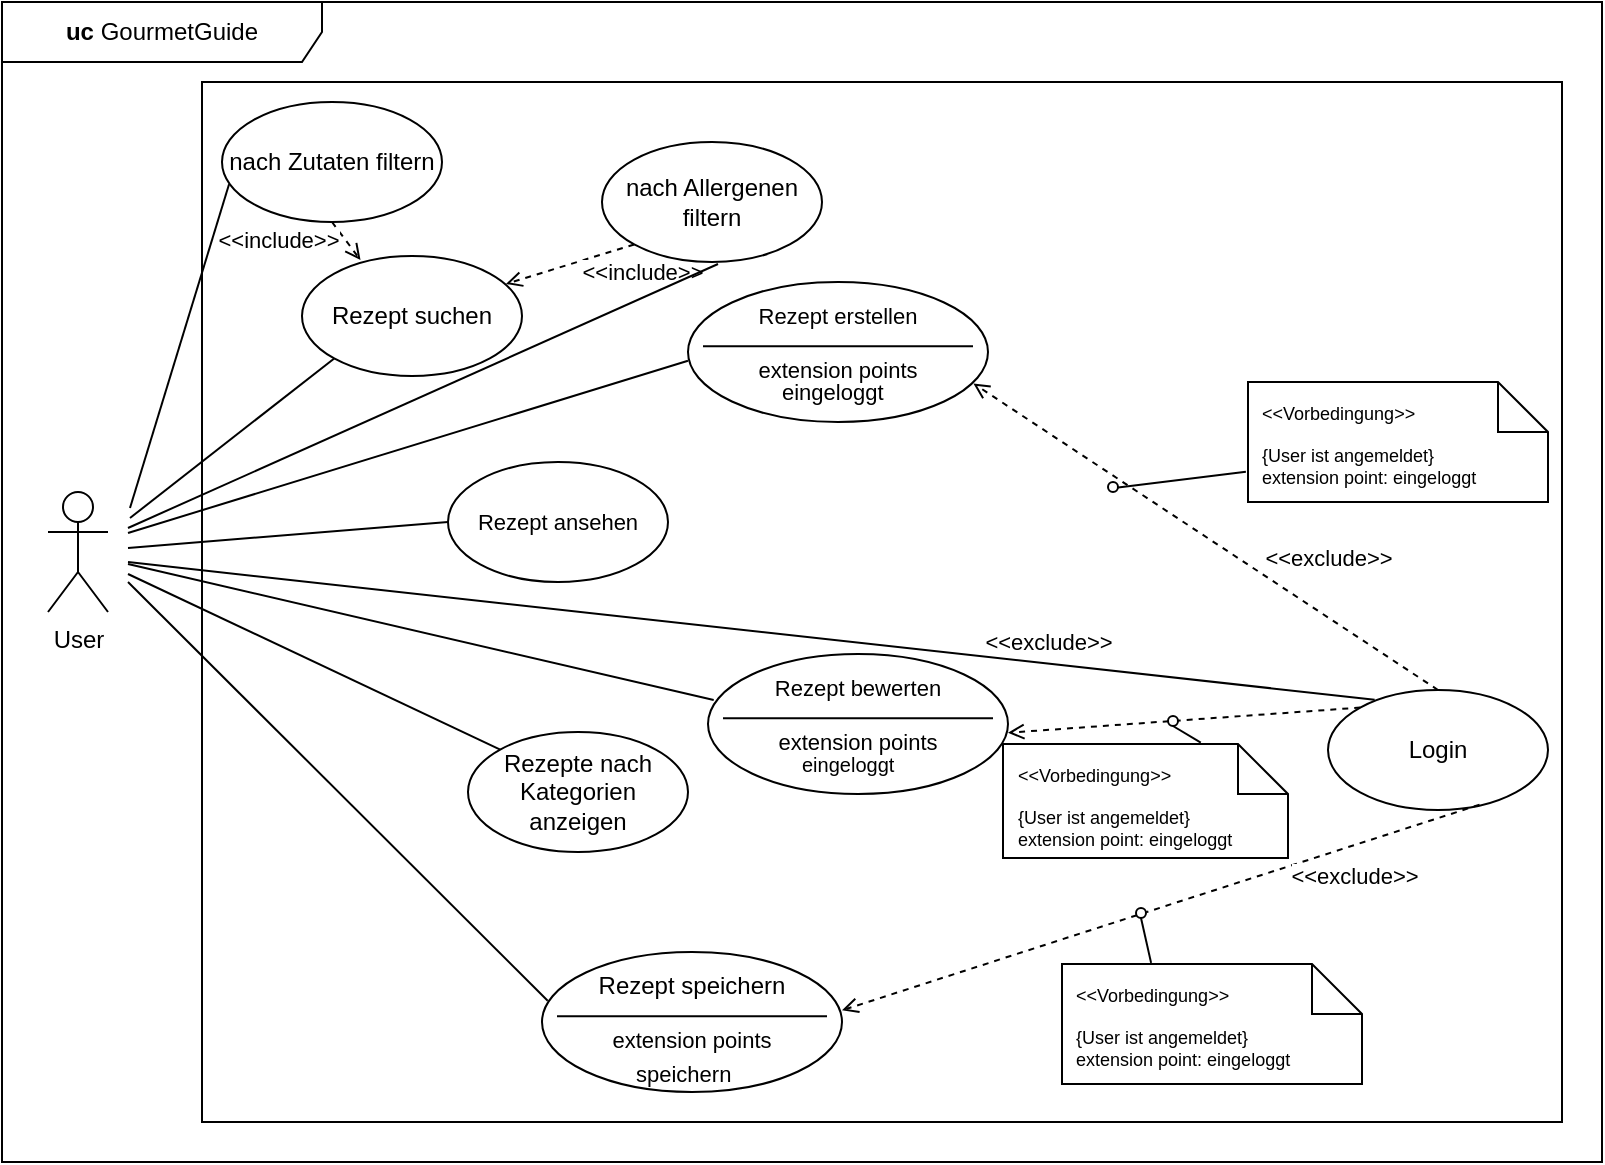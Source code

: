 <mxfile version="24.8.1">
  <diagram name="Seite-1" id="-T2844nzSg6uFc6EjAP8">
    <mxGraphModel dx="1434" dy="782" grid="1" gridSize="10" guides="1" tooltips="1" connect="1" arrows="1" fold="1" page="1" pageScale="1" pageWidth="827" pageHeight="1169" math="0" shadow="0">
      <root>
        <mxCell id="0" />
        <mxCell id="1" parent="0" />
        <mxCell id="j8pct50h78kjmeL6dkop-1" value="" style="shape=ellipse;container=1;horizontal=1;horizontalStack=0;resizeParent=1;resizeParentMax=0;resizeLast=0;html=1;dashed=0;collapsible=0;" parent="1" vertex="1">
          <mxGeometry x="360" y="260" width="150" height="70" as="geometry" />
        </mxCell>
        <mxCell id="j8pct50h78kjmeL6dkop-2" value="&lt;font style=&quot;font-size: 11px;&quot;&gt;Rezept erstellen&lt;/font&gt;" style="html=1;strokeColor=none;fillColor=none;align=center;verticalAlign=middle;rotatable=0;whiteSpace=wrap;" parent="j8pct50h78kjmeL6dkop-1" vertex="1">
          <mxGeometry y="5.833" width="150" height="23.333" as="geometry" />
        </mxCell>
        <mxCell id="j8pct50h78kjmeL6dkop-3" value="" style="line;strokeWidth=1;fillColor=none;rotatable=0;labelPosition=right;points=[];portConstraint=eastwest;dashed=0;resizeWidth=1;" parent="j8pct50h78kjmeL6dkop-1" vertex="1">
          <mxGeometry x="7.5" y="29.167" width="135" height="5.833" as="geometry" />
        </mxCell>
        <mxCell id="j8pct50h78kjmeL6dkop-4" value="&lt;font style=&quot;font-size: 11px;&quot;&gt;extension points&lt;/font&gt;" style="text;html=1;align=center;verticalAlign=middle;rotatable=0;fillColor=none;strokeColor=none;whiteSpace=wrap;" parent="j8pct50h78kjmeL6dkop-1" vertex="1">
          <mxGeometry x="-0.002" y="35" width="150" height="17.5" as="geometry" />
        </mxCell>
        <mxCell id="j8pct50h78kjmeL6dkop-5" value="&lt;font style=&quot;font-size: 11px;&quot;&gt;eingeloggt&lt;/font&gt;" style="text;html=1;align=left;verticalAlign=middle;rotatable=0;spacingLeft=25;fillColor=none;strokeColor=none;whiteSpace=wrap;" parent="j8pct50h78kjmeL6dkop-1" vertex="1">
          <mxGeometry x="19.997" y="46.667" width="150" height="17.5" as="geometry" />
        </mxCell>
        <mxCell id="j8pct50h78kjmeL6dkop-12" value="User" style="shape=umlActor;verticalLabelPosition=bottom;verticalAlign=top;html=1;direction=east;" parent="1" vertex="1">
          <mxGeometry x="40" y="365" width="30" height="60" as="geometry" />
        </mxCell>
        <mxCell id="j8pct50h78kjmeL6dkop-27" value="" style="endArrow=none;html=1;rounded=0;exitX=0.019;exitY=0.795;exitDx=0;exitDy=0;exitPerimeter=0;" parent="1" source="j8pct50h78kjmeL6dkop-76" edge="1">
          <mxGeometry width="50" height="50" relative="1" as="geometry">
            <mxPoint x="180" y="470" as="sourcePoint" />
            <mxPoint x="80" y="410" as="targetPoint" />
          </mxGeometry>
        </mxCell>
        <mxCell id="j8pct50h78kjmeL6dkop-61" value="&lt;font style=&quot;font-size: 11px;&quot;&gt;Rezept ansehen&lt;br&gt;&lt;/font&gt;" style="ellipse;whiteSpace=wrap;html=1;" parent="1" vertex="1">
          <mxGeometry x="240" y="350" width="110" height="60" as="geometry" />
        </mxCell>
        <mxCell id="j8pct50h78kjmeL6dkop-65" value="Rezept suchen" style="ellipse;whiteSpace=wrap;html=1;" parent="1" vertex="1">
          <mxGeometry x="167" y="247" width="110" height="60" as="geometry" />
        </mxCell>
        <mxCell id="j8pct50h78kjmeL6dkop-68" value="Rezepte nach Kategorien anzeigen" style="ellipse;whiteSpace=wrap;html=1;" parent="1" vertex="1">
          <mxGeometry x="250" y="485" width="110" height="60" as="geometry" />
        </mxCell>
        <mxCell id="j8pct50h78kjmeL6dkop-70" value="" style="shape=ellipse;container=1;horizontal=1;horizontalStack=0;resizeParent=1;resizeParentMax=0;resizeLast=0;html=1;dashed=0;collapsible=0;" parent="1" vertex="1">
          <mxGeometry x="370" y="446" width="150" height="70" as="geometry" />
        </mxCell>
        <mxCell id="j8pct50h78kjmeL6dkop-71" value="&lt;font style=&quot;font-size: 11px;&quot;&gt;Rezept bewerten&lt;/font&gt;" style="html=1;strokeColor=none;fillColor=none;align=center;verticalAlign=middle;rotatable=0;whiteSpace=wrap;" parent="j8pct50h78kjmeL6dkop-70" vertex="1">
          <mxGeometry y="5.833" width="150" height="23.333" as="geometry" />
        </mxCell>
        <mxCell id="j8pct50h78kjmeL6dkop-72" value="" style="line;strokeWidth=1;fillColor=none;rotatable=0;labelPosition=right;points=[];portConstraint=eastwest;dashed=0;resizeWidth=1;" parent="j8pct50h78kjmeL6dkop-70" vertex="1">
          <mxGeometry x="7.5" y="29.167" width="135" height="5.833" as="geometry" />
        </mxCell>
        <mxCell id="j8pct50h78kjmeL6dkop-73" value="&lt;font style=&quot;font-size: 11px;&quot;&gt;extension points&lt;/font&gt;" style="text;html=1;align=center;verticalAlign=middle;rotatable=0;fillColor=none;strokeColor=none;whiteSpace=wrap;" parent="j8pct50h78kjmeL6dkop-70" vertex="1">
          <mxGeometry x="-0.002" y="35" width="150" height="17.5" as="geometry" />
        </mxCell>
        <mxCell id="j8pct50h78kjmeL6dkop-74" value="&lt;font style=&quot;font-size: 10px;&quot;&gt;eingeloggt&lt;/font&gt;" style="text;html=1;align=left;verticalAlign=middle;rotatable=0;spacingLeft=25;fillColor=none;strokeColor=none;whiteSpace=wrap;" parent="j8pct50h78kjmeL6dkop-70" vertex="1">
          <mxGeometry x="19.997" y="46.667" width="150" height="17.5" as="geometry" />
        </mxCell>
        <mxCell id="j8pct50h78kjmeL6dkop-81" value="Login" style="ellipse;whiteSpace=wrap;html=1;" parent="1" vertex="1">
          <mxGeometry x="680" y="464" width="110" height="60" as="geometry" />
        </mxCell>
        <mxCell id="j8pct50h78kjmeL6dkop-85" value="&lt;div style=&quot;font-size: 9px;&quot;&gt;&lt;font style=&quot;font-size: 9px;&quot;&gt;{User ist angemeldet}&lt;/font&gt;&lt;/div&gt;&lt;div style=&quot;font-size: 9px;&quot;&gt;&lt;font style=&quot;font-size: 9px;&quot;&gt;extension point: eingeloggt&lt;br&gt;&lt;/font&gt;&lt;/div&gt;" style="shape=note2;boundedLbl=1;whiteSpace=wrap;html=1;size=25;verticalAlign=top;align=left;spacingLeft=5;" parent="1" vertex="1">
          <mxGeometry x="640" y="310" width="150" height="60" as="geometry" />
        </mxCell>
        <mxCell id="j8pct50h78kjmeL6dkop-86" value="&lt;font style=&quot;font-size: 9px;&quot;&gt;&amp;lt;&amp;lt;Vorbedingung&amp;gt;&amp;gt;&lt;/font&gt;" style="resizeWidth=1;part=1;strokeColor=none;fillColor=none;align=left;spacingLeft=5;whiteSpace=wrap;html=1;" parent="j8pct50h78kjmeL6dkop-85" vertex="1">
          <mxGeometry width="150" height="30" relative="1" as="geometry" />
        </mxCell>
        <mxCell id="j8pct50h78kjmeL6dkop-90" value="" style="endArrow=open;html=1;rounded=0;entryX=1;entryY=0.25;entryDx=0;entryDy=0;exitX=0;exitY=0;exitDx=0;exitDy=0;endFill=0;dashed=1;" parent="1" source="j8pct50h78kjmeL6dkop-81" target="j8pct50h78kjmeL6dkop-73" edge="1">
          <mxGeometry width="50" height="50" relative="1" as="geometry">
            <mxPoint x="260" y="510" as="sourcePoint" />
            <mxPoint x="310" y="460" as="targetPoint" />
          </mxGeometry>
        </mxCell>
        <mxCell id="j8pct50h78kjmeL6dkop-112" value="&amp;lt;&amp;lt;exclude&amp;gt;&amp;gt;" style="edgeLabel;html=1;align=center;verticalAlign=middle;resizable=0;points=[];" parent="j8pct50h78kjmeL6dkop-90" vertex="1" connectable="0">
          <mxGeometry x="-0.524" y="-2" relative="1" as="geometry">
            <mxPoint x="-114" y="-34" as="offset" />
          </mxGeometry>
        </mxCell>
        <mxCell id="j8pct50h78kjmeL6dkop-91" value="" style="endArrow=open;html=1;rounded=0;entryX=1;entryY=1;entryDx=0;entryDy=0;exitX=0.689;exitY=0.956;exitDx=0;exitDy=0;exitPerimeter=0;endFill=0;dashed=1;" parent="1" source="j8pct50h78kjmeL6dkop-81" target="j8pct50h78kjmeL6dkop-76" edge="1">
          <mxGeometry width="50" height="50" relative="1" as="geometry">
            <mxPoint x="751.72" y="537.74" as="sourcePoint" />
            <mxPoint x="391.348" y="599.432" as="targetPoint" />
          </mxGeometry>
        </mxCell>
        <mxCell id="j8pct50h78kjmeL6dkop-113" value="&amp;lt;&amp;lt;exclude&amp;gt;&amp;gt;" style="edgeLabel;html=1;align=center;verticalAlign=middle;resizable=0;points=[];" parent="j8pct50h78kjmeL6dkop-91" vertex="1" connectable="0">
          <mxGeometry x="-0.6" y="2" relative="1" as="geometry">
            <mxPoint y="13" as="offset" />
          </mxGeometry>
        </mxCell>
        <mxCell id="j8pct50h78kjmeL6dkop-92" value="" style="endArrow=open;html=1;rounded=0;entryX=0.818;entryY=0.231;entryDx=0;entryDy=0;exitX=0.5;exitY=0;exitDx=0;exitDy=0;endFill=0;dashed=1;entryPerimeter=0;" parent="1" source="j8pct50h78kjmeL6dkop-81" target="j8pct50h78kjmeL6dkop-5" edge="1">
          <mxGeometry width="50" height="50" relative="1" as="geometry">
            <mxPoint x="690" y="488" as="sourcePoint" />
            <mxPoint x="550" y="450" as="targetPoint" />
          </mxGeometry>
        </mxCell>
        <mxCell id="j8pct50h78kjmeL6dkop-111" value="&amp;lt;&amp;lt;exclude&amp;gt;&amp;gt;" style="edgeLabel;html=1;align=center;verticalAlign=middle;resizable=0;points=[];" parent="j8pct50h78kjmeL6dkop-92" vertex="1" connectable="0">
          <mxGeometry x="-0.151" y="-1" relative="1" as="geometry">
            <mxPoint x="43" as="offset" />
          </mxGeometry>
        </mxCell>
        <mxCell id="j8pct50h78kjmeL6dkop-94" value="" style="endArrow=none;html=1;rounded=0;exitX=-0.007;exitY=0.747;exitDx=0;exitDy=0;exitPerimeter=0;" parent="1" source="j8pct50h78kjmeL6dkop-85" edge="1">
          <mxGeometry width="50" height="50" relative="1" as="geometry">
            <mxPoint x="653" y="358" as="sourcePoint" />
            <mxPoint x="573" y="363" as="targetPoint" />
          </mxGeometry>
        </mxCell>
        <mxCell id="j8pct50h78kjmeL6dkop-95" value="" style="ellipse;whiteSpace=wrap;html=1;aspect=fixed;" parent="1" vertex="1">
          <mxGeometry x="570" y="360" width="5" height="5" as="geometry" />
        </mxCell>
        <mxCell id="j8pct50h78kjmeL6dkop-99" value="" style="endArrow=none;html=1;rounded=0;exitX=0.694;exitY=-0.024;exitDx=0;exitDy=0;exitPerimeter=0;entryX=0.5;entryY=1;entryDx=0;entryDy=0;" parent="1" source="j8pct50h78kjmeL6dkop-83" edge="1" target="j8pct50h78kjmeL6dkop-100">
          <mxGeometry width="50" height="50" relative="1" as="geometry">
            <mxPoint x="653" y="472" as="sourcePoint" />
            <mxPoint x="573" y="477" as="targetPoint" />
          </mxGeometry>
        </mxCell>
        <mxCell id="j8pct50h78kjmeL6dkop-100" value="" style="ellipse;whiteSpace=wrap;html=1;aspect=fixed;" parent="1" vertex="1">
          <mxGeometry x="600" y="477" width="5" height="5" as="geometry" />
        </mxCell>
        <mxCell id="j8pct50h78kjmeL6dkop-101" value="" style="endArrow=none;html=1;rounded=0;exitX=0;exitY=0;exitDx=0;exitDy=0;" parent="1" source="j8pct50h78kjmeL6dkop-68" edge="1">
          <mxGeometry width="50" height="50" relative="1" as="geometry">
            <mxPoint x="248.46" y="504.4" as="sourcePoint" />
            <mxPoint x="80" y="406" as="targetPoint" />
          </mxGeometry>
        </mxCell>
        <mxCell id="j8pct50h78kjmeL6dkop-102" value="" style="endArrow=none;html=1;rounded=0;exitX=0.019;exitY=0.736;exitDx=0;exitDy=0;exitPerimeter=0;" parent="1" source="j8pct50h78kjmeL6dkop-71" edge="1">
          <mxGeometry width="50" height="50" relative="1" as="geometry">
            <mxPoint x="250" y="585" as="sourcePoint" />
            <mxPoint x="80" y="401" as="targetPoint" />
          </mxGeometry>
        </mxCell>
        <mxCell id="j8pct50h78kjmeL6dkop-103" value="" style="endArrow=none;html=1;rounded=0;exitX=0;exitY=0.5;exitDx=0;exitDy=0;" parent="1" source="j8pct50h78kjmeL6dkop-61" edge="1">
          <mxGeometry width="50" height="50" relative="1" as="geometry">
            <mxPoint x="243" y="577" as="sourcePoint" />
            <mxPoint x="80" y="393" as="targetPoint" />
          </mxGeometry>
        </mxCell>
        <mxCell id="j8pct50h78kjmeL6dkop-104" value="" style="endArrow=none;html=1;rounded=0;exitX=0;exitY=0.25;exitDx=0;exitDy=0;" parent="1" source="j8pct50h78kjmeL6dkop-4" edge="1">
          <mxGeometry width="50" height="50" relative="1" as="geometry">
            <mxPoint x="243" y="569.5" as="sourcePoint" />
            <mxPoint x="80" y="385.5" as="targetPoint" />
          </mxGeometry>
        </mxCell>
        <mxCell id="j8pct50h78kjmeL6dkop-105" value="" style="endArrow=none;html=1;rounded=0;exitX=0;exitY=1;exitDx=0;exitDy=0;" parent="1" source="j8pct50h78kjmeL6dkop-65" edge="1">
          <mxGeometry width="50" height="50" relative="1" as="geometry">
            <mxPoint x="244" y="562" as="sourcePoint" />
            <mxPoint x="81" y="378" as="targetPoint" />
          </mxGeometry>
        </mxCell>
        <mxCell id="j8pct50h78kjmeL6dkop-106" value="" style="endArrow=open;html=1;rounded=0;exitX=0.5;exitY=1;exitDx=0;exitDy=0;entryX=0.266;entryY=0.034;entryDx=0;entryDy=0;entryPerimeter=0;dashed=1;endFill=0;" parent="1" source="j8pct50h78kjmeL6dkop-67" target="j8pct50h78kjmeL6dkop-65" edge="1">
          <mxGeometry width="50" height="50" relative="1" as="geometry">
            <mxPoint x="370" y="270" as="sourcePoint" />
            <mxPoint x="420" y="220" as="targetPoint" />
          </mxGeometry>
        </mxCell>
        <mxCell id="j8pct50h78kjmeL6dkop-110" value="&amp;lt;&amp;lt;include&amp;gt;&amp;gt;" style="edgeLabel;html=1;align=center;verticalAlign=middle;resizable=0;points=[];" parent="j8pct50h78kjmeL6dkop-106" vertex="1" connectable="0">
          <mxGeometry x="-0.11" y="3" relative="1" as="geometry">
            <mxPoint x="-36" y="2" as="offset" />
          </mxGeometry>
        </mxCell>
        <mxCell id="j8pct50h78kjmeL6dkop-107" value="" style="endArrow=open;html=1;rounded=0;exitX=0;exitY=1;exitDx=0;exitDy=0;entryX=0.927;entryY=0.233;entryDx=0;entryDy=0;entryPerimeter=0;dashed=1;endFill=0;" parent="1" source="j8pct50h78kjmeL6dkop-66" target="j8pct50h78kjmeL6dkop-65" edge="1">
          <mxGeometry width="50" height="50" relative="1" as="geometry">
            <mxPoint x="195" y="240" as="sourcePoint" />
            <mxPoint x="209" y="262" as="targetPoint" />
          </mxGeometry>
        </mxCell>
        <mxCell id="j8pct50h78kjmeL6dkop-108" value="&amp;lt;&amp;lt;include&amp;gt;&amp;gt;" style="edgeLabel;html=1;align=center;verticalAlign=middle;resizable=0;points=[];" parent="j8pct50h78kjmeL6dkop-107" vertex="1" connectable="0">
          <mxGeometry x="-0.093" y="-2" relative="1" as="geometry">
            <mxPoint x="33" y="6" as="offset" />
          </mxGeometry>
        </mxCell>
        <mxCell id="j8pct50h78kjmeL6dkop-115" value="&lt;b&gt;uc &lt;/b&gt;GourmetGuide" style="shape=umlFrame;whiteSpace=wrap;html=1;pointerEvents=0;recursiveResize=0;container=1;collapsible=0;width=160;" parent="1" vertex="1">
          <mxGeometry x="17" y="120" width="800" height="580" as="geometry" />
        </mxCell>
        <mxCell id="j8pct50h78kjmeL6dkop-82" value="&lt;div style=&quot;font-size: 9px;&quot;&gt;&lt;font style=&quot;font-size: 9px;&quot;&gt;{User ist angemeldet}&lt;/font&gt;&lt;/div&gt;&lt;div style=&quot;font-size: 9px;&quot;&gt;&lt;font style=&quot;font-size: 9px;&quot;&gt;extension point: eingeloggt&lt;br&gt;&lt;/font&gt;&lt;/div&gt;" style="shape=note2;boundedLbl=1;whiteSpace=wrap;html=1;size=25;verticalAlign=top;align=left;spacingLeft=5;" parent="j8pct50h78kjmeL6dkop-115" vertex="1">
          <mxGeometry x="500.5" y="371" width="142.5" height="57" as="geometry" />
        </mxCell>
        <mxCell id="j8pct50h78kjmeL6dkop-83" value="&lt;font style=&quot;font-size: 9px;&quot;&gt;&amp;lt;&amp;lt;Vorbedingung&amp;gt;&amp;gt;&lt;/font&gt;" style="resizeWidth=1;part=1;strokeColor=none;fillColor=none;align=left;spacingLeft=5;whiteSpace=wrap;html=1;" parent="j8pct50h78kjmeL6dkop-82" vertex="1">
          <mxGeometry width="142.5" height="30" relative="1" as="geometry" />
        </mxCell>
        <mxCell id="j8pct50h78kjmeL6dkop-75" value="" style="shape=ellipse;container=1;horizontal=1;horizontalStack=0;resizeParent=1;resizeParentMax=0;resizeLast=0;html=1;dashed=0;collapsible=0;" parent="j8pct50h78kjmeL6dkop-115" vertex="1">
          <mxGeometry x="270" y="475" width="150" height="70" as="geometry" />
        </mxCell>
        <mxCell id="j8pct50h78kjmeL6dkop-76" value="Rezept speichern" style="html=1;strokeColor=none;fillColor=none;align=center;verticalAlign=middle;rotatable=0;whiteSpace=wrap;" parent="j8pct50h78kjmeL6dkop-75" vertex="1">
          <mxGeometry y="5.833" width="150" height="23.333" as="geometry" />
        </mxCell>
        <mxCell id="j8pct50h78kjmeL6dkop-77" value="" style="line;strokeWidth=1;fillColor=none;rotatable=0;labelPosition=right;points=[];portConstraint=eastwest;dashed=0;resizeWidth=1;" parent="j8pct50h78kjmeL6dkop-75" vertex="1">
          <mxGeometry x="7.5" y="29.167" width="135" height="5.833" as="geometry" />
        </mxCell>
        <mxCell id="j8pct50h78kjmeL6dkop-78" value="&lt;font style=&quot;font-size: 11px;&quot;&gt;extension points&lt;/font&gt;" style="text;html=1;align=center;verticalAlign=middle;rotatable=0;fillColor=none;strokeColor=none;whiteSpace=wrap;" parent="j8pct50h78kjmeL6dkop-75" vertex="1">
          <mxGeometry x="-0.002" y="35" width="150" height="17.5" as="geometry" />
        </mxCell>
        <mxCell id="j8pct50h78kjmeL6dkop-79" value="&lt;font style=&quot;font-size: 11px;&quot;&gt;speichern&lt;/font&gt;" style="text;html=1;align=left;verticalAlign=middle;rotatable=0;spacingLeft=25;fillColor=none;strokeColor=none;whiteSpace=wrap;" parent="j8pct50h78kjmeL6dkop-75" vertex="1">
          <mxGeometry x="19.997" y="52.497" width="150" height="17.5" as="geometry" />
        </mxCell>
        <mxCell id="j8pct50h78kjmeL6dkop-87" value="&lt;div style=&quot;font-size: 9px;&quot;&gt;&lt;font style=&quot;font-size: 9px;&quot;&gt;{User ist angemeldet}&lt;/font&gt;&lt;/div&gt;&lt;div style=&quot;font-size: 9px;&quot;&gt;&lt;font style=&quot;font-size: 9px;&quot;&gt;extension point: eingeloggt&lt;br&gt;&lt;/font&gt;&lt;/div&gt;" style="shape=note2;boundedLbl=1;whiteSpace=wrap;html=1;size=25;verticalAlign=top;align=left;spacingLeft=5;" parent="j8pct50h78kjmeL6dkop-115" vertex="1">
          <mxGeometry x="530" y="481" width="150" height="60" as="geometry" />
        </mxCell>
        <mxCell id="j8pct50h78kjmeL6dkop-88" value="&lt;font style=&quot;font-size: 9px;&quot;&gt;&amp;lt;&amp;lt;Vorbedingung&amp;gt;&amp;gt;&lt;/font&gt;" style="resizeWidth=1;part=1;strokeColor=none;fillColor=none;align=left;spacingLeft=5;whiteSpace=wrap;html=1;" parent="j8pct50h78kjmeL6dkop-87" vertex="1">
          <mxGeometry width="150" height="30" relative="1" as="geometry" />
        </mxCell>
        <mxCell id="j8pct50h78kjmeL6dkop-98" value="" style="ellipse;whiteSpace=wrap;html=1;aspect=fixed;" parent="j8pct50h78kjmeL6dkop-115" vertex="1">
          <mxGeometry x="567" y="453" width="5" height="5" as="geometry" />
        </mxCell>
        <mxCell id="j8pct50h78kjmeL6dkop-97" value="" style="endArrow=none;html=1;rounded=0;exitX=0.297;exitY=-0.019;exitDx=0;exitDy=0;exitPerimeter=0;entryX=0.5;entryY=1;entryDx=0;entryDy=0;" parent="j8pct50h78kjmeL6dkop-115" source="j8pct50h78kjmeL6dkop-88" edge="1" target="j8pct50h78kjmeL6dkop-98">
          <mxGeometry width="50" height="50" relative="1" as="geometry">
            <mxPoint x="620" y="450" as="sourcePoint" />
            <mxPoint x="540" y="455" as="targetPoint" />
          </mxGeometry>
        </mxCell>
        <mxCell id="j8pct50h78kjmeL6dkop-67" value="nach Zutaten filtern" style="ellipse;whiteSpace=wrap;html=1;" parent="j8pct50h78kjmeL6dkop-115" vertex="1">
          <mxGeometry x="110" y="50" width="110" height="60" as="geometry" />
        </mxCell>
        <mxCell id="j8pct50h78kjmeL6dkop-66" value="nach Allergenen filtern" style="ellipse;whiteSpace=wrap;html=1;" parent="j8pct50h78kjmeL6dkop-115" vertex="1">
          <mxGeometry x="300" y="70" width="110" height="60" as="geometry" />
        </mxCell>
        <mxCell id="xvuDvJ5_4io_k5bxyJvH-7" value="" style="endArrow=none;html=1;rounded=0;entryX=0.032;entryY=0.686;entryDx=0;entryDy=0;entryPerimeter=0;" edge="1" parent="j8pct50h78kjmeL6dkop-115" target="j8pct50h78kjmeL6dkop-67">
          <mxGeometry width="50" height="50" relative="1" as="geometry">
            <mxPoint x="64" y="253" as="sourcePoint" />
            <mxPoint x="104" y="93" as="targetPoint" />
          </mxGeometry>
        </mxCell>
        <mxCell id="xvuDvJ5_4io_k5bxyJvH-11" value="" style="rounded=0;whiteSpace=wrap;html=1;fillColor=none;" vertex="1" parent="j8pct50h78kjmeL6dkop-115">
          <mxGeometry x="100" y="40" width="680" height="520" as="geometry" />
        </mxCell>
        <mxCell id="xvuDvJ5_4io_k5bxyJvH-1" value="" style="endArrow=none;html=1;rounded=0;entryX=0.212;entryY=0.081;entryDx=0;entryDy=0;entryPerimeter=0;" edge="1" parent="1" target="j8pct50h78kjmeL6dkop-81">
          <mxGeometry width="50" height="50" relative="1" as="geometry">
            <mxPoint x="80" y="400" as="sourcePoint" />
            <mxPoint x="420" y="420" as="targetPoint" />
          </mxGeometry>
        </mxCell>
        <mxCell id="xvuDvJ5_4io_k5bxyJvH-6" value="" style="endArrow=none;html=1;rounded=0;entryX=0.5;entryY=1;entryDx=0;entryDy=0;" edge="1" parent="1">
          <mxGeometry width="50" height="50" relative="1" as="geometry">
            <mxPoint x="80" y="383" as="sourcePoint" />
            <mxPoint x="375" y="251" as="targetPoint" />
          </mxGeometry>
        </mxCell>
      </root>
    </mxGraphModel>
  </diagram>
</mxfile>
